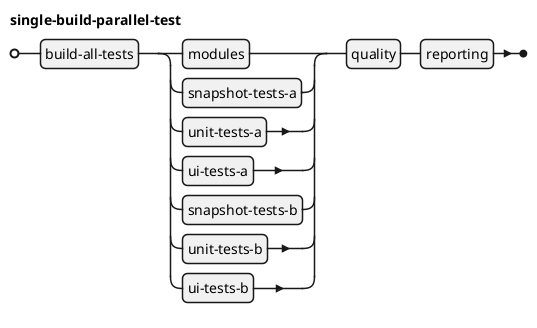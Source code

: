 @startebnf

single-build-parallel-test = (build-all-tests,
    (modules |
    snapshot-tests-a | unit-tests-a | ui-tests-a |
    snapshot-tests-b | unit-tests-b | ui-tests-b
    )),
    quality, reporting;

@endebnf
